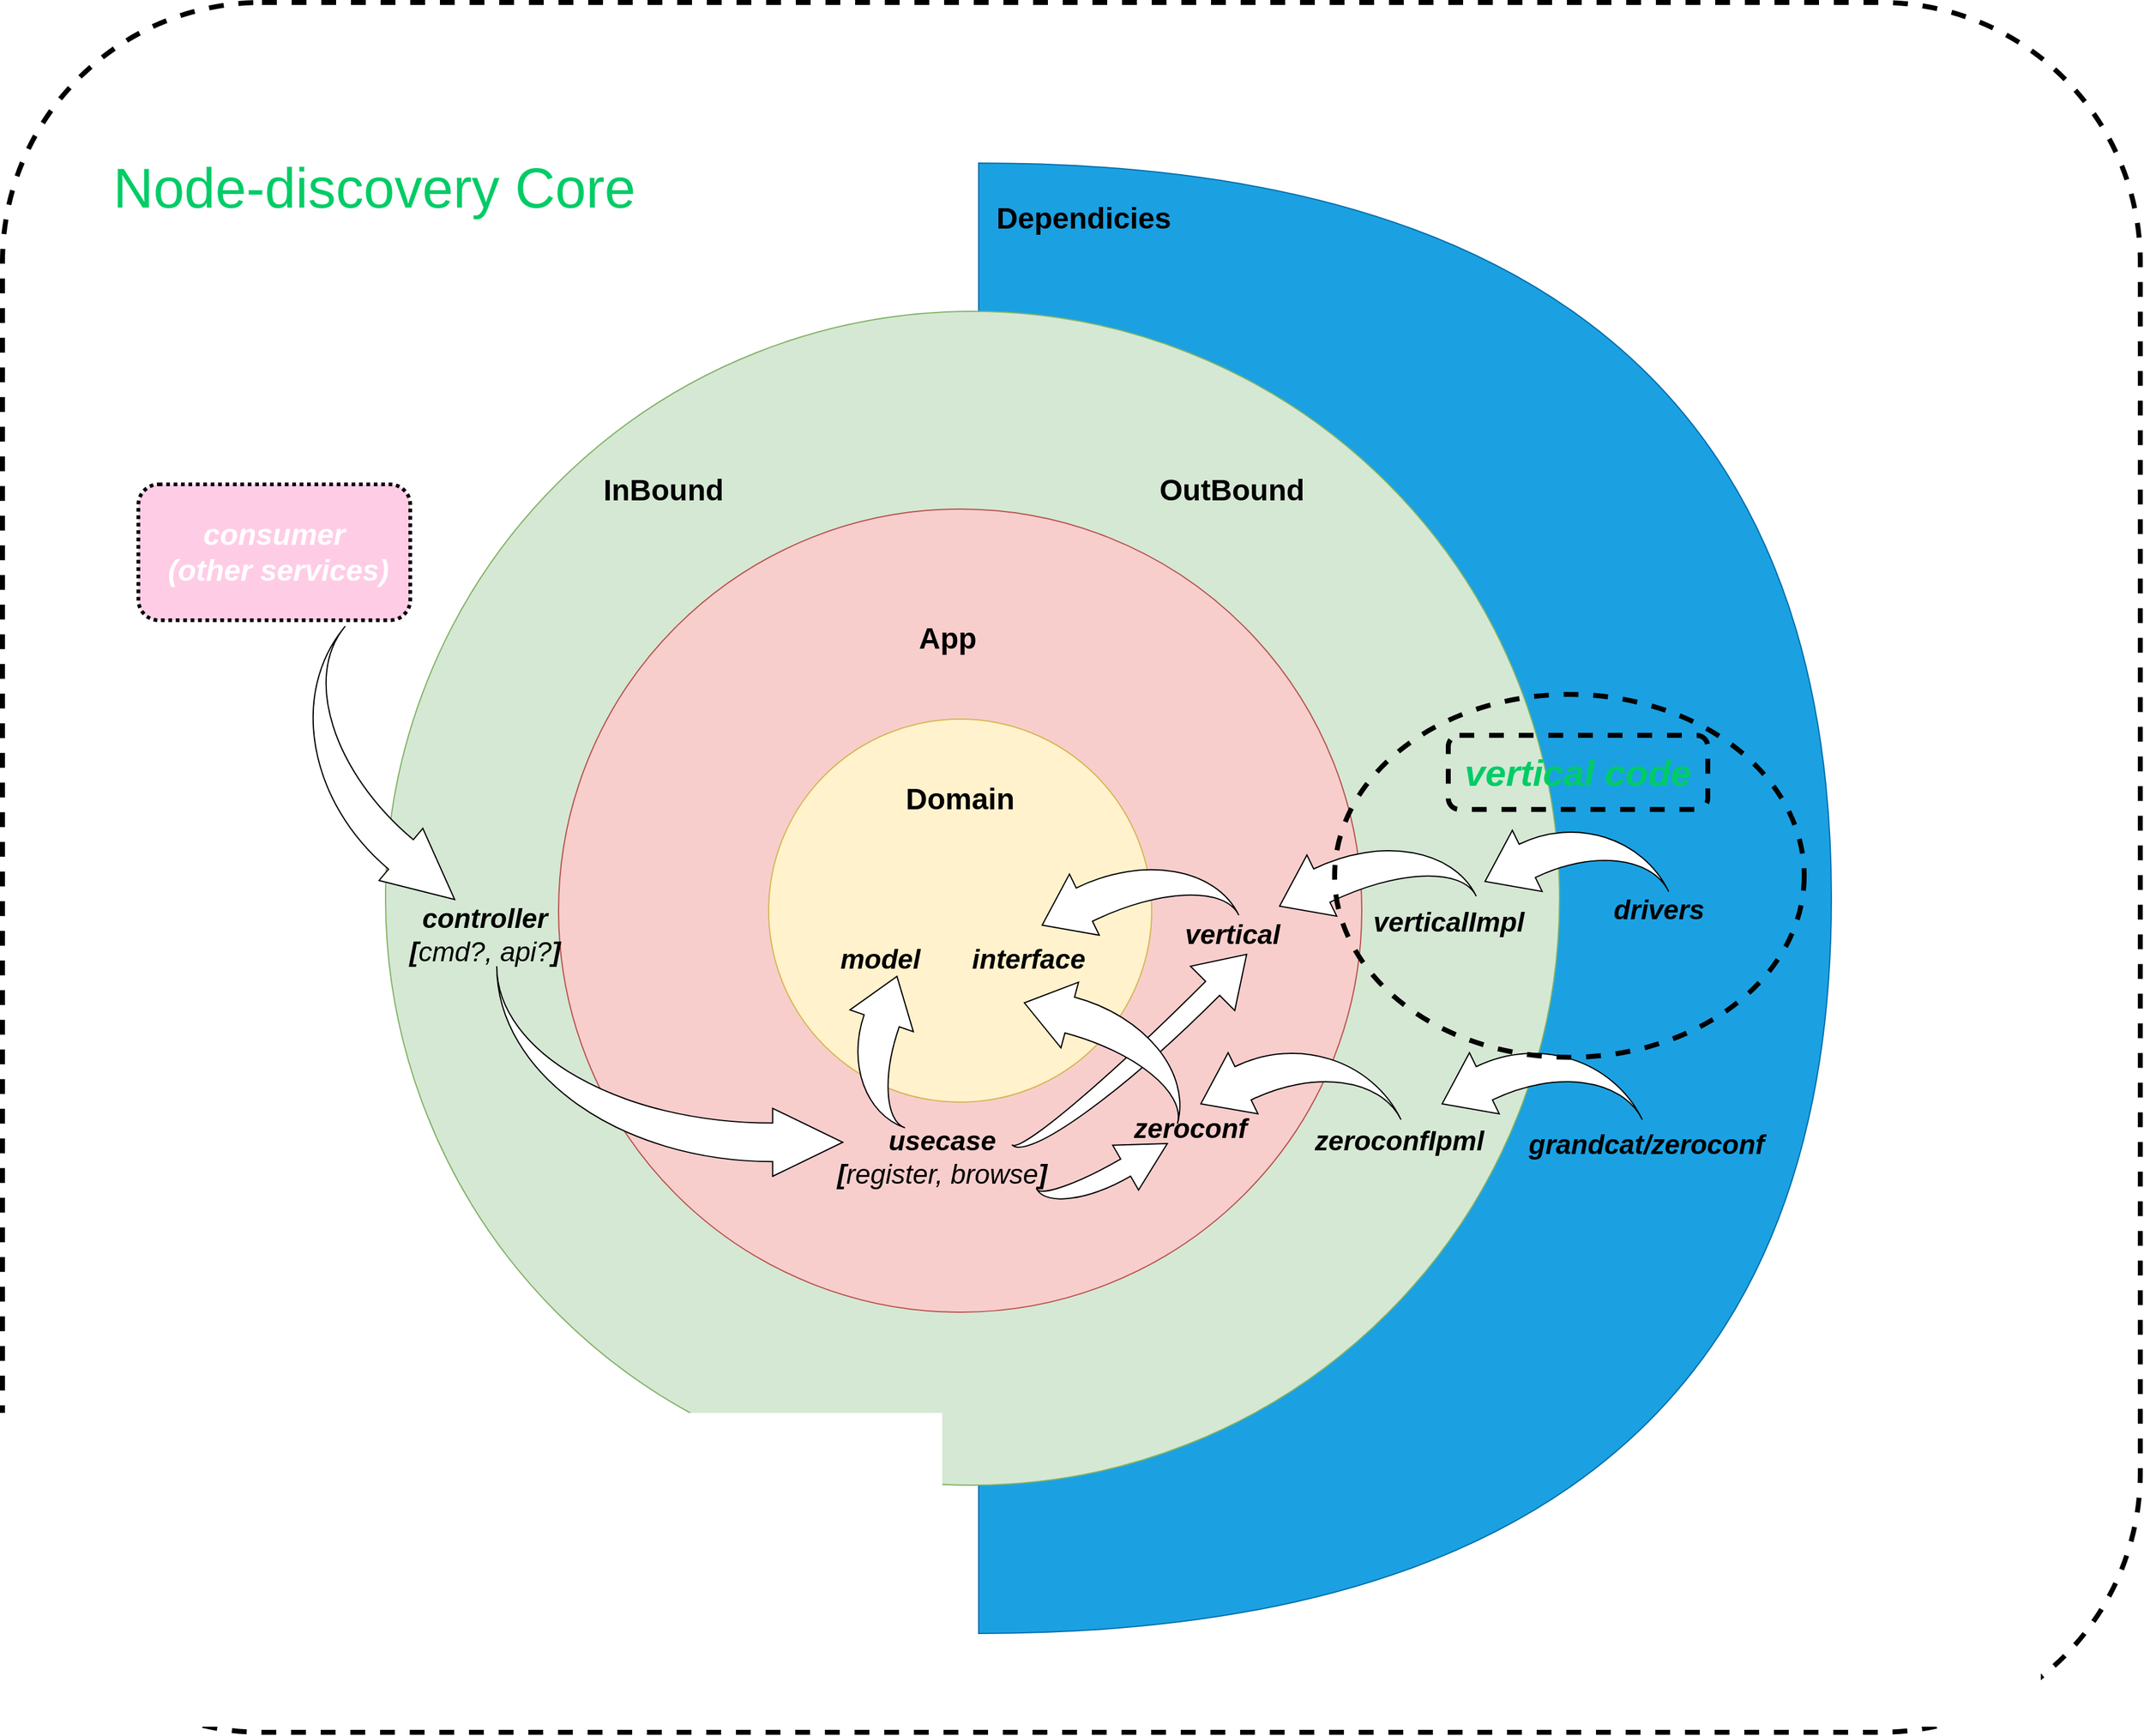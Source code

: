 <mxfile version="20.5.3" type="github">
  <diagram id="rSy5blfaNyEz0sDoO-mt" name="Page-1">
    <mxGraphModel dx="6048" dy="6205" grid="1" gridSize="10" guides="1" tooltips="1" connect="1" arrows="1" fold="1" page="1" pageScale="1" pageWidth="3300" pageHeight="4681" math="0" shadow="0">
      <root>
        <mxCell id="0" />
        <mxCell id="1" parent="0" />
        <mxCell id="FkVBkoyMur-6P7EPDmrd-67" value="" style="rounded=1;whiteSpace=wrap;html=1;dashed=1;strokeWidth=4;fontSize=22;fontColor=#000000;fillColor=none;" vertex="1" parent="1">
          <mxGeometry x="-520" y="-270" width="1730" height="1400" as="geometry" />
        </mxCell>
        <mxCell id="FkVBkoyMur-6P7EPDmrd-17" value="&#xa;&lt;b style=&quot;color: rgb(0, 0, 0); font-family: Helvetica; font-size: 15px; font-style: normal; font-variant-ligatures: normal; font-variant-caps: normal; letter-spacing: normal; orphans: 2; text-align: center; text-indent: 0px; text-transform: none; widows: 2; word-spacing: 0px; -webkit-text-stroke-width: 0px; background-color: rgb(248, 249, 250); text-decoration-thickness: initial; text-decoration-style: initial; text-decoration-color: initial;&quot;&gt;&lt;i&gt;[grand/zeroconf]&lt;/i&gt;&lt;/b&gt;&#xa;&#xa;" style="shape=or;whiteSpace=wrap;html=1;fontSize=3;fillColor=#1ba1e2;fontColor=#ffffff;strokeColor=#006EAF;" vertex="1" parent="1">
          <mxGeometry x="270" y="-140" width="690" height="1190" as="geometry" />
        </mxCell>
        <mxCell id="FkVBkoyMur-6P7EPDmrd-14" value="" style="ellipse;whiteSpace=wrap;html=1;aspect=fixed;fontSize=3;fillColor=#d5e8d4;strokeColor=#82b366;" vertex="1" parent="1">
          <mxGeometry x="-210" y="-20" width="950" height="950" as="geometry" />
        </mxCell>
        <mxCell id="FkVBkoyMur-6P7EPDmrd-15" value="" style="ellipse;whiteSpace=wrap;html=1;aspect=fixed;fontSize=3;fillColor=#f8cecc;strokeColor=#b85450;" vertex="1" parent="1">
          <mxGeometry x="-70" y="140" width="650" height="650" as="geometry" />
        </mxCell>
        <mxCell id="FkVBkoyMur-6P7EPDmrd-16" value="" style="ellipse;whiteSpace=wrap;html=1;aspect=fixed;fontSize=3;fillColor=#fff2cc;strokeColor=#d6b656;" vertex="1" parent="1">
          <mxGeometry x="100" y="310" width="310" height="310" as="geometry" />
        </mxCell>
        <mxCell id="FkVBkoyMur-6P7EPDmrd-18" value="&lt;b&gt;Domain&lt;/b&gt;" style="text;html=1;strokeColor=none;fillColor=none;align=center;verticalAlign=middle;whiteSpace=wrap;rounded=0;fontSize=24;" vertex="1" parent="1">
          <mxGeometry x="210" y="360" width="90" height="30" as="geometry" />
        </mxCell>
        <mxCell id="FkVBkoyMur-6P7EPDmrd-19" value="&lt;b&gt;App&lt;/b&gt;" style="text;html=1;strokeColor=none;fillColor=none;align=center;verticalAlign=middle;whiteSpace=wrap;rounded=0;fontSize=24;" vertex="1" parent="1">
          <mxGeometry x="200" y="230" width="90" height="30" as="geometry" />
        </mxCell>
        <mxCell id="FkVBkoyMur-6P7EPDmrd-20" value="&lt;b&gt;InBound&lt;/b&gt;" style="text;html=1;strokeColor=none;fillColor=none;align=center;verticalAlign=middle;whiteSpace=wrap;rounded=0;fontSize=24;" vertex="1" parent="1">
          <mxGeometry x="-30" y="110" width="90" height="30" as="geometry" />
        </mxCell>
        <mxCell id="FkVBkoyMur-6P7EPDmrd-21" value="&lt;b&gt;OutBound&lt;/b&gt;" style="text;html=1;strokeColor=none;fillColor=none;align=center;verticalAlign=middle;whiteSpace=wrap;rounded=0;fontSize=24;" vertex="1" parent="1">
          <mxGeometry x="430" y="110" width="90" height="30" as="geometry" />
        </mxCell>
        <mxCell id="FkVBkoyMur-6P7EPDmrd-22" value="&lt;b&gt;Dependicies&lt;/b&gt;" style="text;html=1;strokeColor=none;fillColor=none;align=center;verticalAlign=middle;whiteSpace=wrap;rounded=0;fontSize=24;" vertex="1" parent="1">
          <mxGeometry x="310" y="-110" width="90" height="30" as="geometry" />
        </mxCell>
        <mxCell id="FkVBkoyMur-6P7EPDmrd-23" value="&lt;i style=&quot;font-size: 22px;&quot;&gt;&lt;b style=&quot;font-size: 22px;&quot;&gt;controller&lt;/b&gt;&lt;br style=&quot;font-size: 22px;&quot;&gt;&lt;b style=&quot;font-size: 22px;&quot;&gt;[&lt;/b&gt;cmd?, api?&lt;b style=&quot;font-size: 22px;&quot;&gt;]&lt;/b&gt;&lt;br style=&quot;font-size: 22px;&quot;&gt;&lt;/i&gt;" style="text;html=1;strokeColor=none;fillColor=none;align=center;verticalAlign=middle;rounded=0;fontSize=22;container=0;" vertex="1" parent="1">
          <mxGeometry x="-170" y="470" width="80" height="30" as="geometry" />
        </mxCell>
        <mxCell id="FkVBkoyMur-6P7EPDmrd-26" value="&lt;i style=&quot;font-size: 22px;&quot;&gt;&lt;b style=&quot;font-size: 22px;&quot;&gt;vertical&lt;/b&gt;&lt;/i&gt;" style="text;html=1;strokeColor=none;fillColor=none;align=center;verticalAlign=middle;rounded=0;fontSize=22;container=0;" vertex="1" parent="1">
          <mxGeometry x="445" y="470" width="60" height="30" as="geometry" />
        </mxCell>
        <mxCell id="FkVBkoyMur-6P7EPDmrd-27" value="&lt;i style=&quot;font-size: 22px;&quot;&gt;&lt;b style=&quot;font-size: 22px;&quot;&gt;verticalImpl&lt;/b&gt;&lt;/i&gt;" style="text;html=1;strokeColor=none;fillColor=none;align=center;verticalAlign=middle;rounded=0;fontSize=22;container=0;" vertex="1" parent="1">
          <mxGeometry x="620" y="460" width="60" height="30" as="geometry" />
        </mxCell>
        <mxCell id="FkVBkoyMur-6P7EPDmrd-28" value="&lt;i style=&quot;font-size: 22px;&quot;&gt;&lt;b style=&quot;font-size: 22px;&quot;&gt;interface&lt;/b&gt;&lt;/i&gt;" style="text;html=1;strokeColor=none;fillColor=none;align=center;verticalAlign=middle;rounded=0;fontSize=22;container=0;" vertex="1" parent="1">
          <mxGeometry x="280" y="490" width="60" height="30" as="geometry" />
        </mxCell>
        <mxCell id="FkVBkoyMur-6P7EPDmrd-29" value="&lt;b style=&quot;font-size: 22px;&quot;&gt;&lt;i style=&quot;font-size: 22px;&quot;&gt;model&lt;/i&gt;&lt;/b&gt;" style="text;html=1;strokeColor=none;fillColor=none;align=center;verticalAlign=middle;rounded=0;fontSize=22;container=0;" vertex="1" parent="1">
          <mxGeometry x="160" y="490" width="60" height="30" as="geometry" />
        </mxCell>
        <mxCell id="FkVBkoyMur-6P7EPDmrd-30" value="&lt;b style=&quot;font-size: 22px;&quot;&gt;&lt;i style=&quot;font-size: 22px;&quot;&gt;zeroconf&lt;/i&gt;&lt;/b&gt;" style="text;html=1;strokeColor=none;fillColor=none;align=center;verticalAlign=middle;rounded=0;fontSize=22;container=0;" vertex="1" parent="1">
          <mxGeometry x="411.33" y="627.1" width="60" height="30" as="geometry" />
        </mxCell>
        <mxCell id="FkVBkoyMur-6P7EPDmrd-31" value="&lt;b style=&quot;font-size: 22px;&quot;&gt;&lt;i style=&quot;font-size: 22px;&quot;&gt;zeroconfIpml&lt;br style=&quot;font-size: 22px;&quot;&gt;&lt;br style=&quot;font-size: 22px;&quot;&gt;&lt;/i&gt;&lt;/b&gt;" style="text;html=1;strokeColor=none;fillColor=none;align=center;verticalAlign=middle;rounded=0;fontSize=22;container=0;" vertex="1" parent="1">
          <mxGeometry x="530" y="650" width="160" height="30" as="geometry" />
        </mxCell>
        <mxCell id="FkVBkoyMur-6P7EPDmrd-32" value="&lt;i style=&quot;font-size: 22px;&quot;&gt;&lt;b style=&quot;font-size: 22px;&quot;&gt;drivers&lt;/b&gt;&lt;/i&gt;" style="text;html=1;strokeColor=none;fillColor=none;align=center;verticalAlign=middle;rounded=0;fontSize=22;container=0;" vertex="1" parent="1">
          <mxGeometry x="790" y="450" width="60" height="30" as="geometry" />
        </mxCell>
        <mxCell id="FkVBkoyMur-6P7EPDmrd-33" value="&lt;span style=&quot;color: rgba(0, 0, 0, 0); font-family: monospace; font-size: 0px; text-align: start;&quot;&gt;gsdf&lt;/span&gt;&lt;b&gt;&lt;i&gt;&lt;br&gt;&lt;/i&gt;&lt;/b&gt;" style="text;html=1;strokeColor=none;fillColor=none;align=center;verticalAlign=middle;whiteSpace=wrap;rounded=0;fontSize=15;container=0;" vertex="1" parent="1">
          <mxGeometry x="690" y="660" width="160" height="30" as="geometry" />
        </mxCell>
        <mxCell id="FkVBkoyMur-6P7EPDmrd-34" value="&lt;i style=&quot;font-size: 22px;&quot;&gt;&lt;b style=&quot;font-size: 22px;&quot;&gt;grandcat/zeroconf&lt;/b&gt;&lt;/i&gt;" style="text;html=1;strokeColor=none;fillColor=none;align=center;verticalAlign=middle;rounded=0;fontSize=22;container=0;" vertex="1" parent="1">
          <mxGeometry x="780" y="640" width="60" height="30" as="geometry" />
        </mxCell>
        <mxCell id="FkVBkoyMur-6P7EPDmrd-37" value="&lt;b style=&quot;font-size: 20px;&quot;&gt;&lt;i style=&quot;font-size: 24px;&quot;&gt;&lt;font style=&quot;font-size: 24px;&quot; color=&quot;#ffffff&quot;&gt;consumer&lt;br&gt;&amp;nbsp;(other services)&lt;/font&gt;&lt;/i&gt;&lt;/b&gt;" style="rounded=1;whiteSpace=wrap;html=1;fontSize=18;dashed=1;dashPattern=1 1;strokeWidth=3;fillColor=#FFCCE6;" vertex="1" parent="1">
          <mxGeometry x="-410" y="120" width="220" height="110" as="geometry" />
        </mxCell>
        <mxCell id="FkVBkoyMur-6P7EPDmrd-38" value="&lt;i style=&quot;font-size: 22px;&quot;&gt;&lt;b style=&quot;font-size: 22px;&quot;&gt;usecase&lt;br&gt;[&lt;/b&gt;register, browse&lt;b style=&quot;font-size: 22px;&quot;&gt;]&lt;/b&gt;&lt;/i&gt;" style="text;html=1;strokeColor=none;fillColor=none;align=center;verticalAlign=middle;rounded=0;fontSize=22;container=0;" vertex="1" parent="1">
          <mxGeometry x="210" y="650" width="60" height="30" as="geometry" />
        </mxCell>
        <mxCell id="FkVBkoyMur-6P7EPDmrd-49" value="" style="html=1;shadow=0;dashed=0;align=center;verticalAlign=middle;shape=mxgraph.arrows2.jumpInArrow;dy=15.6;dx=56.74;arrowHead=55;fontSize=22;rotation=40;flipV=1;flipH=0;" vertex="1" parent="1">
          <mxGeometry x="-312.17" y="285.96" width="210" height="140" as="geometry" />
        </mxCell>
        <mxCell id="FkVBkoyMur-6P7EPDmrd-50" value="" style="html=1;shadow=0;dashed=0;align=center;verticalAlign=middle;shape=mxgraph.arrows2.jumpInArrow;dy=15.6;dx=56.74;arrowHead=55;fontSize=22;rotation=0;flipV=1;flipH=0;" vertex="1" parent="1">
          <mxGeometry x="-120" y="510" width="280" height="170" as="geometry" />
        </mxCell>
        <mxCell id="FkVBkoyMur-6P7EPDmrd-51" value="" style="html=1;shadow=0;dashed=0;align=center;verticalAlign=middle;shape=mxgraph.arrows2.jumpInArrow;dy=15;dx=38;arrowHead=54.21;fontSize=22;flipV=0;rotation=-71;" vertex="1" parent="1">
          <mxGeometry x="137.4" y="538.52" width="113.81" height="73.19" as="geometry" />
        </mxCell>
        <mxCell id="FkVBkoyMur-6P7EPDmrd-52" value="" style="html=1;shadow=0;dashed=0;align=center;verticalAlign=middle;shape=mxgraph.arrows2.jumpInArrow;dy=8.01;dx=38.96;arrowHead=54.21;fontSize=22;flipV=1;rotation=-45;" vertex="1" parent="1">
          <mxGeometry x="279.15" y="561.06" width="243.32" height="50.68" as="geometry" />
        </mxCell>
        <mxCell id="FkVBkoyMur-6P7EPDmrd-53" value="" style="html=1;shadow=0;dashed=0;align=center;verticalAlign=middle;shape=mxgraph.arrows2.jumpInArrow;dy=8.01;dx=38.96;arrowHead=54.21;fontSize=22;flipV=1;rotation=-30;" vertex="1" parent="1">
          <mxGeometry x="320.01" y="660.05" width="110" height="41.87" as="geometry" />
        </mxCell>
        <mxCell id="FkVBkoyMur-6P7EPDmrd-56" value="" style="html=1;shadow=0;dashed=0;align=center;verticalAlign=middle;shape=mxgraph.arrows2.jumpInArrow;dy=15;dx=38;arrowHead=55;fontSize=22;flipV=0;flipH=1;rotation=-26;" vertex="1" parent="1">
          <mxGeometry x="321.6" y="415.4" width="146.58" height="90" as="geometry" />
        </mxCell>
        <mxCell id="FkVBkoyMur-6P7EPDmrd-58" value="" style="html=1;shadow=0;dashed=0;align=center;verticalAlign=middle;shape=mxgraph.arrows2.jumpInArrow;dy=15;dx=38;arrowHead=55;fontSize=22;flipV=0;flipH=1;rotation=-26;fontStyle=1" vertex="1" parent="1">
          <mxGeometry x="513.75" y="400" width="146.58" height="90" as="geometry" />
        </mxCell>
        <mxCell id="FkVBkoyMur-6P7EPDmrd-59" value="" style="html=1;shadow=0;dashed=0;align=center;verticalAlign=middle;shape=mxgraph.arrows2.jumpInArrow;dy=15;dx=38;arrowHead=55;fontSize=22;flipV=0;flipH=1;rotation=-26;fontStyle=1" vertex="1" parent="1">
          <mxGeometry x="683.03" y="383.13" width="130" height="100" as="geometry" />
        </mxCell>
        <mxCell id="FkVBkoyMur-6P7EPDmrd-60" value="" style="html=1;shadow=0;dashed=0;align=center;verticalAlign=middle;shape=mxgraph.arrows2.jumpInArrow;dy=15;dx=38;arrowHead=55;fontSize=22;flipV=0;flipH=1;rotation=-26;" vertex="1" parent="1">
          <mxGeometry x="454.72" y="560.43" width="140" height="110" as="geometry" />
        </mxCell>
        <mxCell id="FkVBkoyMur-6P7EPDmrd-61" value="" style="html=1;shadow=0;dashed=0;align=center;verticalAlign=middle;shape=mxgraph.arrows2.jumpInArrow;dy=15;dx=38;arrowHead=55;fontSize=22;flipV=0;flipH=1;rotation=-26;" vertex="1" parent="1">
          <mxGeometry x="650" y="560.43" width="140" height="110" as="geometry" />
        </mxCell>
        <mxCell id="FkVBkoyMur-6P7EPDmrd-63" value="" style="html=1;shadow=0;dashed=0;align=center;verticalAlign=middle;shape=mxgraph.arrows2.jumpInArrow;dy=15;dx=38;arrowHead=55;fontSize=22;flipV=0;flipH=1;rotation=15;" vertex="1" parent="1">
          <mxGeometry x="299.97" y="530.31" width="145" height="90" as="geometry" />
        </mxCell>
        <mxCell id="FkVBkoyMur-6P7EPDmrd-64" value="" style="ellipse;whiteSpace=wrap;html=1;fontSize=22;fontColor=#000000;fillColor=none;dashed=1;strokeWidth=4;" vertex="1" parent="1">
          <mxGeometry x="558.03" y="290" width="380" height="293.75" as="geometry" />
        </mxCell>
        <mxCell id="FkVBkoyMur-6P7EPDmrd-66" value="&lt;b&gt;&lt;i&gt;&lt;font color=&quot;#00cc66&quot; style=&quot;font-size: 30px;&quot;&gt;vertical code&lt;/font&gt;&lt;/i&gt;&lt;/b&gt;" style="rounded=1;whiteSpace=wrap;html=1;dashed=1;strokeWidth=4;fontSize=22;fontColor=#000000;fillColor=none;" vertex="1" parent="1">
          <mxGeometry x="650" y="323.13" width="210" height="60" as="geometry" />
        </mxCell>
        <mxCell id="FkVBkoyMur-6P7EPDmrd-68" value="Node-discovery Core" style="text;html=1;strokeColor=none;fillColor=none;align=center;verticalAlign=middle;whiteSpace=wrap;rounded=0;dashed=1;dashPattern=1 1;strokeWidth=3;fontSize=45;fontColor=#00CC66;" vertex="1" parent="1">
          <mxGeometry x="-480" y="-190" width="522.17" height="140" as="geometry" />
        </mxCell>
      </root>
    </mxGraphModel>
  </diagram>
</mxfile>
